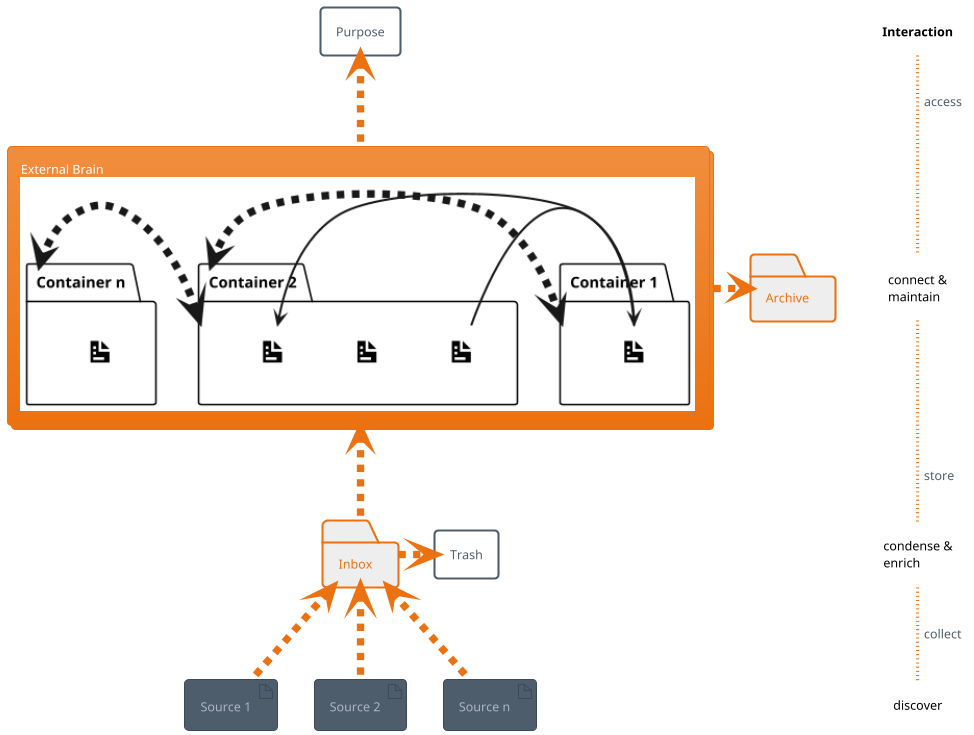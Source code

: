 @startuml overview
!theme aws-orange

skinparam BackgroundColor white

'Comment following line before commit
'!$approach = "para"

!$label ?= { 
    "purpose": "Purpose", 
    "container1": "Container 1", 
    "container2": "Container 2",
    "container3": "Container n",
    "inbox": "Inbox",
    "source1": "Source 1"
    } 

!$style_workflow = "dashed,thickness=7"
!$style_connection = "norank,thickness=2"


!if ($approach == "luhmann")
!$label = {
    "purpose": "Writing",
    "container1": "Project Notes",
    "container2": "Permanent Notes",
    "container3": "Reference Notes",
    "inbox": "Floating Notes",
    "source1": "Text <u><back:yellow>excerpts</back> from books</u>, articles etc."
    }
!elseif ($approach == "para")
!$label = {
    "purpose": "Learning",
    "container1": "Projects",
    "container2": "Areas",
    "container3": "Resources",
    "inbox": "Inbox",
    "source1": "Text <u><back:yellow>excerpts</back> from books</u>, articles etc."
    }
!endif

rectangle "$label.purpose" as Purpose

' subgraph for alignment with surrounding nodes
' cf. http://www.forum.plantuml.net/10464/component-arrows-starting-wrong-side-component-components
collections Brain [
External Brain
{{
    folder "$label.container2" as c2 {
        label "<size:30><&document></size>" as c2.1
        label "<size:30><&document></size>" as c2.2
        label "<size:30><&document></size>" as c2.3
    }

    folder "$label.container1" as c1 {
        label "<size:30><&document></size>" as c1.1
    }

    '!if ($label.container3)
    folder "$label.container3" as c3 {
        label "<size:30><&document></size>" as c3.1
        'file " " as c3.2
    }
    !if ($approach != "luhmann")
        c3 <-[$style_workflow]> c2
    !endif
    '!endif

    c1 <-[$style_workflow]> c2

    c2.1 -[$style_connection]-> c1.1
    c1.1 -[$style_connection]-> c2.3

    'label "<size:30><&document></size>" as free1
    'c2.2 -[$style_connection]-> free1
    'c1.1 -[$style_connection]-> free1
    'free1 -[$style_connection]-> c1.1
}}
] 

folder "$label.inbox" as Inbox

'together {
    rectangle Trash
    folder Archive
'}
' Formating help
'Archive -[hidden]d-> Trash

skinparam WrapWidth 100 

artifact "$label.source1" as Source1
artifact "Source 2" as Source2
artifact "Source n" as Source3


Brain -[$style_workflow]r-> Archive
Inbox -[$style_workflow]r-> Trash
Brain -[$style_workflow]u-> Purpose 
Inbox -[$style_workflow]u-> Brain

Source1 -[$style_workflow]u-> Inbox
Source2 -[$style_workflow]u-> Inbox
Source3 -[$style_workflow]u-> Inbox

'Interaction steps at right side 
together {
    label "**Interaction**" as level_purpose
    label "connect & maintain" as level_brain
    label "condense & enrich" as level_inbox
    label "discover" as level_source
}

Purpose -[norank,hidden]r-> level_purpose
Brain -[norank,hidden]r-> level_brain
Inbox -[norank,hidden]r-> level_inbox
Source1 -[norank,hidden]r-> level_source

level_purpose -[dotted]d- level_brain : access 
level_brain -[dotted]d- level_inbox : store
level_inbox -[dotted]d- level_source : collect

@enduml